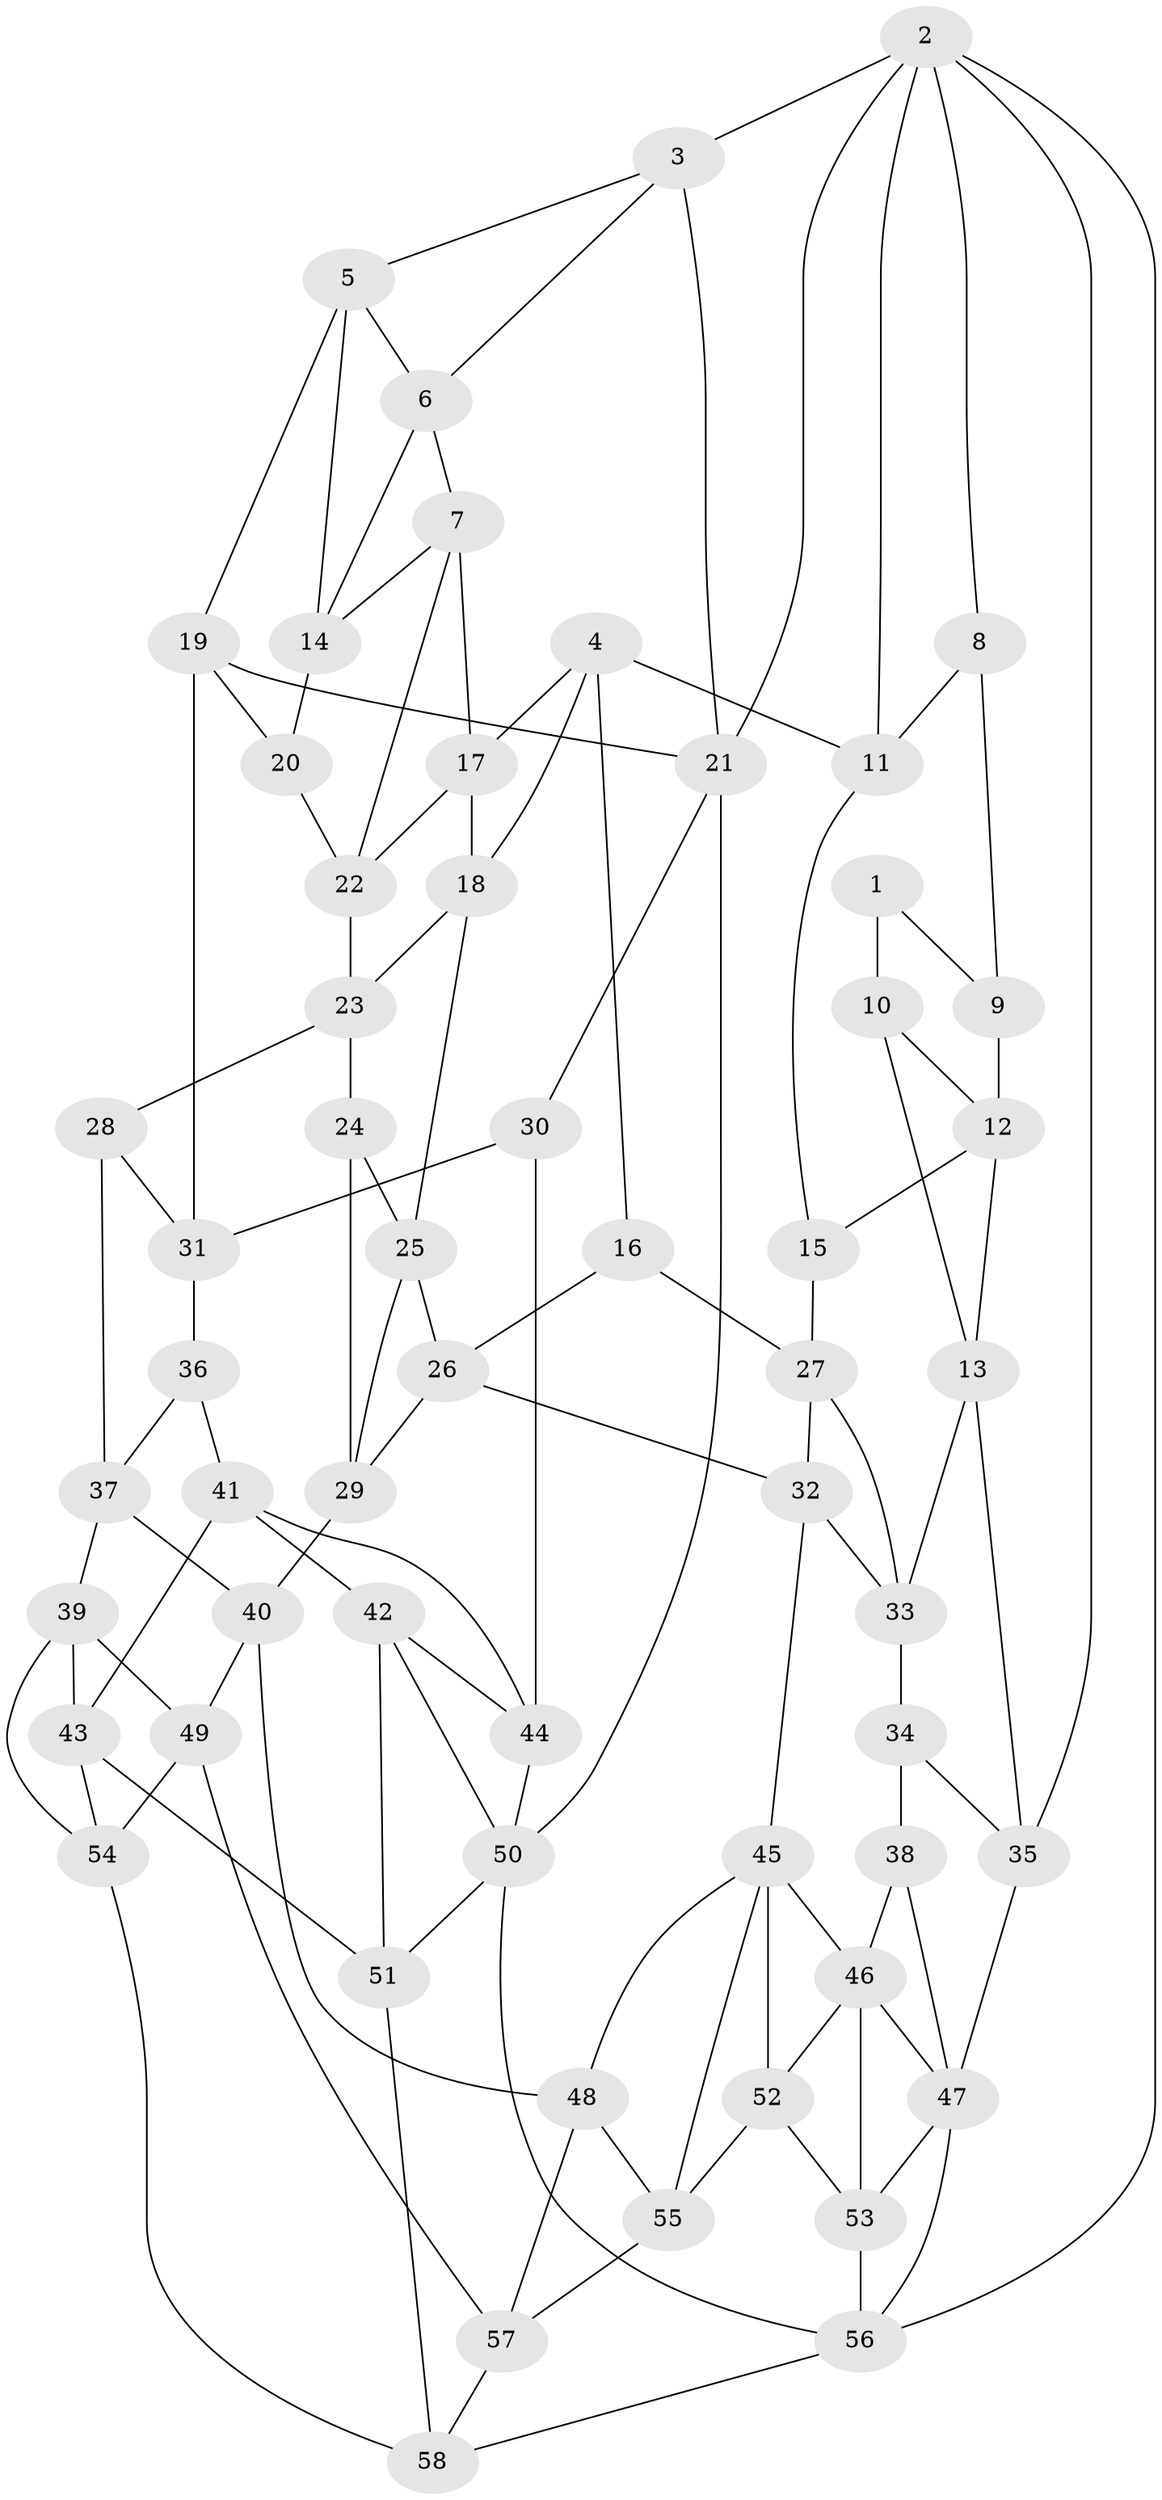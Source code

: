 // original degree distribution, {3: 0.017241379310344827, 4: 0.2413793103448276, 5: 0.5172413793103449, 6: 0.22413793103448276}
// Generated by graph-tools (version 1.1) at 2025/27/03/09/25 03:27:12]
// undirected, 58 vertices, 113 edges
graph export_dot {
graph [start="1"]
  node [color=gray90,style=filled];
  1;
  2;
  3;
  4;
  5;
  6;
  7;
  8;
  9;
  10;
  11;
  12;
  13;
  14;
  15;
  16;
  17;
  18;
  19;
  20;
  21;
  22;
  23;
  24;
  25;
  26;
  27;
  28;
  29;
  30;
  31;
  32;
  33;
  34;
  35;
  36;
  37;
  38;
  39;
  40;
  41;
  42;
  43;
  44;
  45;
  46;
  47;
  48;
  49;
  50;
  51;
  52;
  53;
  54;
  55;
  56;
  57;
  58;
  1 -- 9 [weight=1.0];
  1 -- 10 [weight=2.0];
  2 -- 3 [weight=1.0];
  2 -- 8 [weight=1.0];
  2 -- 11 [weight=1.0];
  2 -- 21 [weight=1.0];
  2 -- 35 [weight=1.0];
  2 -- 56 [weight=1.0];
  3 -- 5 [weight=1.0];
  3 -- 6 [weight=1.0];
  3 -- 21 [weight=1.0];
  4 -- 11 [weight=1.0];
  4 -- 16 [weight=1.0];
  4 -- 17 [weight=1.0];
  4 -- 18 [weight=1.0];
  5 -- 6 [weight=1.0];
  5 -- 14 [weight=1.0];
  5 -- 19 [weight=1.0];
  6 -- 7 [weight=1.0];
  6 -- 14 [weight=1.0];
  7 -- 14 [weight=1.0];
  7 -- 17 [weight=1.0];
  7 -- 22 [weight=1.0];
  8 -- 9 [weight=2.0];
  8 -- 11 [weight=1.0];
  9 -- 12 [weight=1.0];
  10 -- 12 [weight=1.0];
  10 -- 13 [weight=1.0];
  11 -- 15 [weight=1.0];
  12 -- 13 [weight=1.0];
  12 -- 15 [weight=1.0];
  13 -- 33 [weight=1.0];
  13 -- 35 [weight=1.0];
  14 -- 20 [weight=1.0];
  15 -- 27 [weight=1.0];
  16 -- 26 [weight=1.0];
  16 -- 27 [weight=1.0];
  17 -- 18 [weight=1.0];
  17 -- 22 [weight=1.0];
  18 -- 23 [weight=1.0];
  18 -- 25 [weight=1.0];
  19 -- 20 [weight=1.0];
  19 -- 21 [weight=1.0];
  19 -- 31 [weight=1.0];
  20 -- 22 [weight=1.0];
  21 -- 30 [weight=1.0];
  21 -- 50 [weight=1.0];
  22 -- 23 [weight=1.0];
  23 -- 24 [weight=1.0];
  23 -- 28 [weight=1.0];
  24 -- 25 [weight=1.0];
  24 -- 29 [weight=1.0];
  25 -- 26 [weight=1.0];
  25 -- 29 [weight=1.0];
  26 -- 29 [weight=1.0];
  26 -- 32 [weight=1.0];
  27 -- 32 [weight=1.0];
  27 -- 33 [weight=1.0];
  28 -- 31 [weight=1.0];
  28 -- 37 [weight=1.0];
  29 -- 40 [weight=1.0];
  30 -- 31 [weight=1.0];
  30 -- 44 [weight=2.0];
  31 -- 36 [weight=1.0];
  32 -- 33 [weight=1.0];
  32 -- 45 [weight=1.0];
  33 -- 34 [weight=1.0];
  34 -- 35 [weight=1.0];
  34 -- 38 [weight=2.0];
  35 -- 47 [weight=1.0];
  36 -- 37 [weight=1.0];
  36 -- 41 [weight=1.0];
  37 -- 39 [weight=1.0];
  37 -- 40 [weight=1.0];
  38 -- 46 [weight=1.0];
  38 -- 47 [weight=1.0];
  39 -- 43 [weight=1.0];
  39 -- 49 [weight=1.0];
  39 -- 54 [weight=1.0];
  40 -- 48 [weight=1.0];
  40 -- 49 [weight=1.0];
  41 -- 42 [weight=1.0];
  41 -- 43 [weight=1.0];
  41 -- 44 [weight=1.0];
  42 -- 44 [weight=1.0];
  42 -- 50 [weight=1.0];
  42 -- 51 [weight=1.0];
  43 -- 51 [weight=1.0];
  43 -- 54 [weight=1.0];
  44 -- 50 [weight=1.0];
  45 -- 46 [weight=1.0];
  45 -- 48 [weight=1.0];
  45 -- 52 [weight=1.0];
  45 -- 55 [weight=1.0];
  46 -- 47 [weight=1.0];
  46 -- 52 [weight=1.0];
  46 -- 53 [weight=1.0];
  47 -- 53 [weight=1.0];
  47 -- 56 [weight=1.0];
  48 -- 55 [weight=1.0];
  48 -- 57 [weight=1.0];
  49 -- 54 [weight=1.0];
  49 -- 57 [weight=1.0];
  50 -- 51 [weight=1.0];
  50 -- 56 [weight=1.0];
  51 -- 58 [weight=1.0];
  52 -- 53 [weight=1.0];
  52 -- 55 [weight=1.0];
  53 -- 56 [weight=1.0];
  54 -- 58 [weight=1.0];
  55 -- 57 [weight=1.0];
  56 -- 58 [weight=1.0];
  57 -- 58 [weight=1.0];
}
